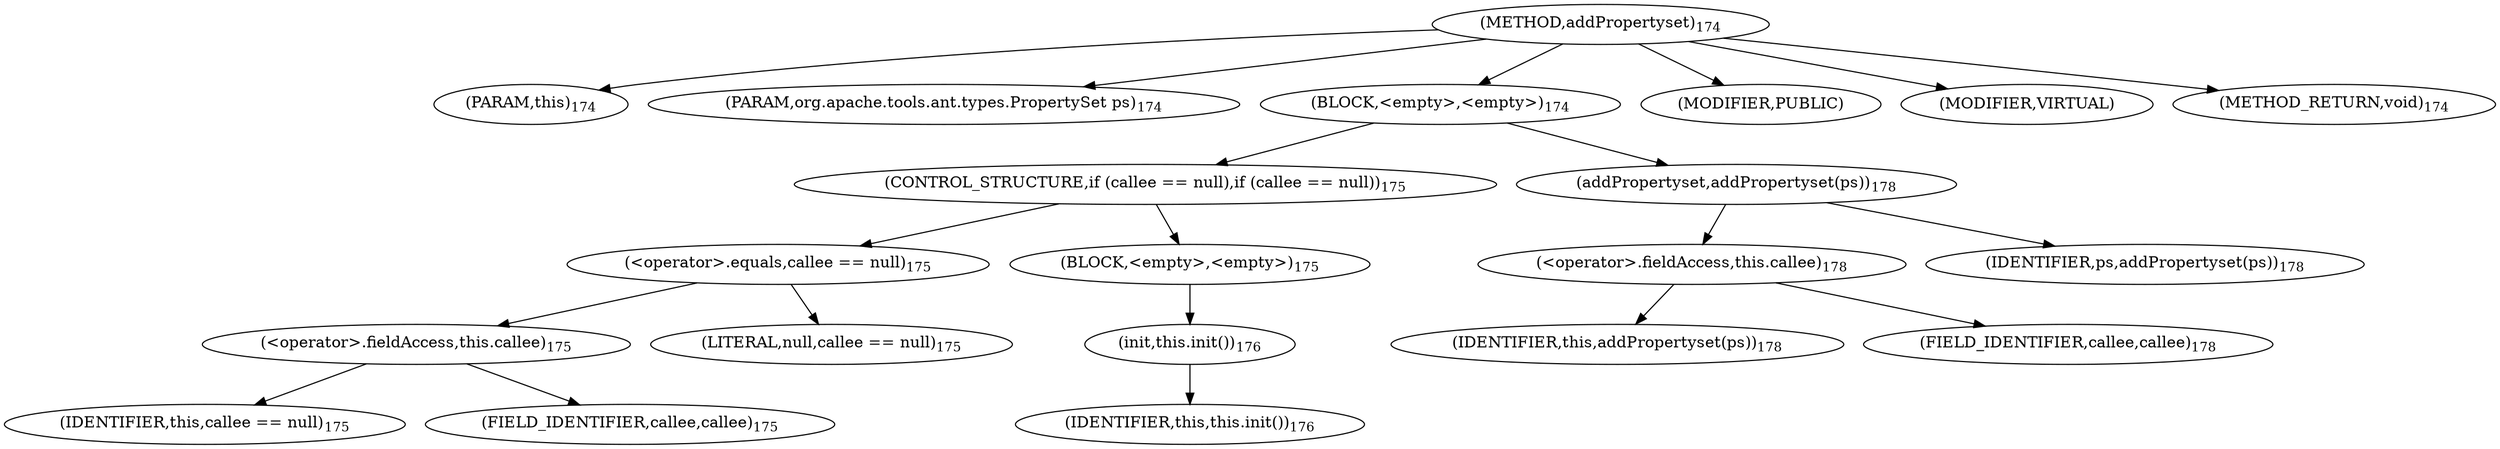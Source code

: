 digraph "addPropertyset" {  
"198" [label = <(METHOD,addPropertyset)<SUB>174</SUB>> ]
"19" [label = <(PARAM,this)<SUB>174</SUB>> ]
"199" [label = <(PARAM,org.apache.tools.ant.types.PropertySet ps)<SUB>174</SUB>> ]
"200" [label = <(BLOCK,&lt;empty&gt;,&lt;empty&gt;)<SUB>174</SUB>> ]
"201" [label = <(CONTROL_STRUCTURE,if (callee == null),if (callee == null))<SUB>175</SUB>> ]
"202" [label = <(&lt;operator&gt;.equals,callee == null)<SUB>175</SUB>> ]
"203" [label = <(&lt;operator&gt;.fieldAccess,this.callee)<SUB>175</SUB>> ]
"204" [label = <(IDENTIFIER,this,callee == null)<SUB>175</SUB>> ]
"205" [label = <(FIELD_IDENTIFIER,callee,callee)<SUB>175</SUB>> ]
"206" [label = <(LITERAL,null,callee == null)<SUB>175</SUB>> ]
"207" [label = <(BLOCK,&lt;empty&gt;,&lt;empty&gt;)<SUB>175</SUB>> ]
"208" [label = <(init,this.init())<SUB>176</SUB>> ]
"18" [label = <(IDENTIFIER,this,this.init())<SUB>176</SUB>> ]
"209" [label = <(addPropertyset,addPropertyset(ps))<SUB>178</SUB>> ]
"210" [label = <(&lt;operator&gt;.fieldAccess,this.callee)<SUB>178</SUB>> ]
"211" [label = <(IDENTIFIER,this,addPropertyset(ps))<SUB>178</SUB>> ]
"212" [label = <(FIELD_IDENTIFIER,callee,callee)<SUB>178</SUB>> ]
"213" [label = <(IDENTIFIER,ps,addPropertyset(ps))<SUB>178</SUB>> ]
"214" [label = <(MODIFIER,PUBLIC)> ]
"215" [label = <(MODIFIER,VIRTUAL)> ]
"216" [label = <(METHOD_RETURN,void)<SUB>174</SUB>> ]
  "198" -> "19" 
  "198" -> "199" 
  "198" -> "200" 
  "198" -> "214" 
  "198" -> "215" 
  "198" -> "216" 
  "200" -> "201" 
  "200" -> "209" 
  "201" -> "202" 
  "201" -> "207" 
  "202" -> "203" 
  "202" -> "206" 
  "203" -> "204" 
  "203" -> "205" 
  "207" -> "208" 
  "208" -> "18" 
  "209" -> "210" 
  "209" -> "213" 
  "210" -> "211" 
  "210" -> "212" 
}
